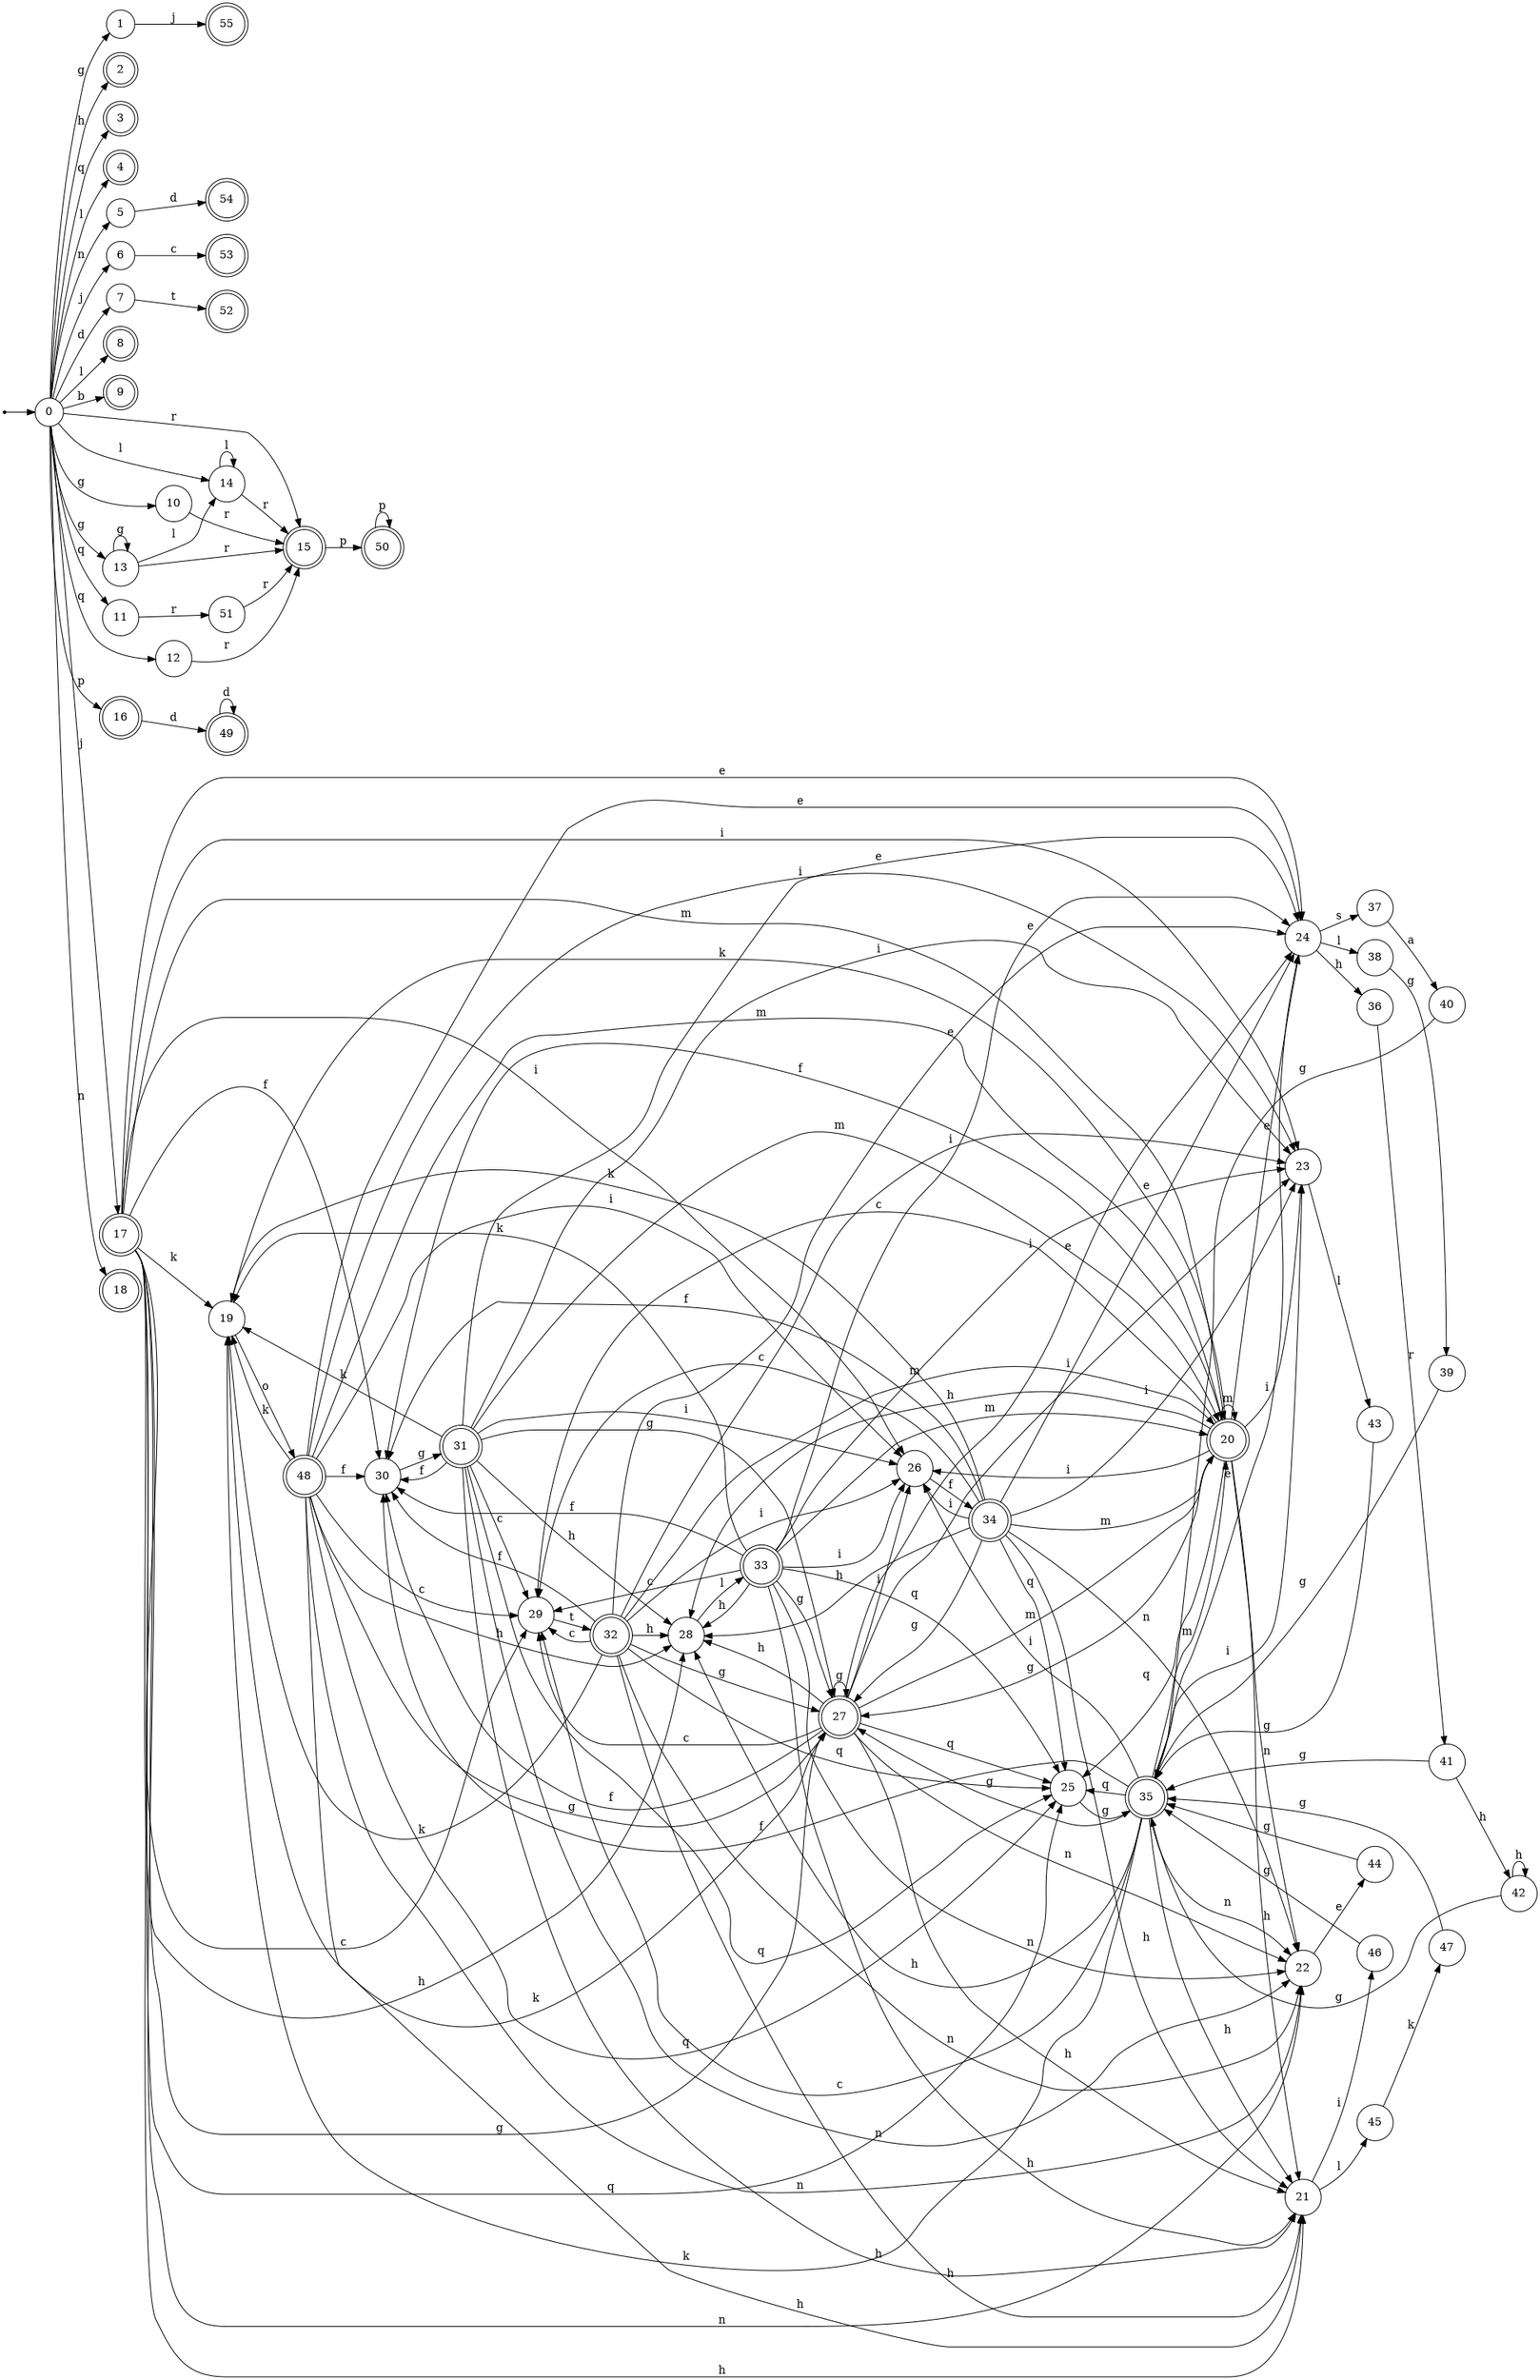 digraph finite_state_machine {
rankdir=LR;
size="20,20";
node [shape = point]; "dummy0"
node [shape = circle]; "0";
"dummy0" -> "0";
node [shape = circle]; "1";
node [shape = doublecircle]; "2";node [shape = doublecircle]; "3";node [shape = doublecircle]; "4";node [shape = circle]; "5";
node [shape = circle]; "6";
node [shape = circle]; "7";
node [shape = doublecircle]; "8";node [shape = doublecircle]; "9";node [shape = circle]; "10";
node [shape = circle]; "11";
node [shape = circle]; "12";
node [shape = circle]; "13";
node [shape = circle]; "14";
node [shape = doublecircle]; "15";node [shape = doublecircle]; "16";node [shape = doublecircle]; "17";node [shape = doublecircle]; "18";node [shape = circle]; "19";
node [shape = doublecircle]; "20";node [shape = circle]; "21";
node [shape = circle]; "22";
node [shape = circle]; "23";
node [shape = circle]; "24";
node [shape = circle]; "25";
node [shape = circle]; "26";
node [shape = doublecircle]; "27";node [shape = circle]; "28";
node [shape = circle]; "29";
node [shape = circle]; "30";
node [shape = doublecircle]; "31";node [shape = doublecircle]; "32";node [shape = doublecircle]; "33";node [shape = doublecircle]; "34";node [shape = doublecircle]; "35";node [shape = circle]; "36";
node [shape = circle]; "37";
node [shape = circle]; "38";
node [shape = circle]; "39";
node [shape = circle]; "40";
node [shape = circle]; "41";
node [shape = circle]; "42";
node [shape = circle]; "43";
node [shape = circle]; "44";
node [shape = circle]; "45";
node [shape = circle]; "46";
node [shape = circle]; "47";
node [shape = doublecircle]; "48";node [shape = doublecircle]; "49";node [shape = doublecircle]; "50";node [shape = circle]; "51";
node [shape = doublecircle]; "52";node [shape = doublecircle]; "53";node [shape = doublecircle]; "54";node [shape = doublecircle]; "55";"0" -> "1" [label = "g"];
 "0" -> "10" [label = "g"];
 "0" -> "13" [label = "g"];
 "0" -> "2" [label = "h"];
 "0" -> "11" [label = "q"];
 "0" -> "3" [label = "q"];
 "0" -> "12" [label = "q"];
 "0" -> "8" [label = "l"];
 "0" -> "4" [label = "l"];
 "0" -> "14" [label = "l"];
 "0" -> "18" [label = "n"];
 "0" -> "5" [label = "n"];
 "0" -> "17" [label = "j"];
 "0" -> "6" [label = "j"];
 "0" -> "7" [label = "d"];
 "0" -> "9" [label = "b"];
 "0" -> "15" [label = "r"];
 "0" -> "16" [label = "p"];
 "17" -> "19" [label = "k"];
 "17" -> "20" [label = "m"];
 "17" -> "28" [label = "h"];
 "17" -> "21" [label = "h"];
 "17" -> "22" [label = "n"];
 "17" -> "26" [label = "i"];
 "17" -> "23" [label = "i"];
 "17" -> "24" [label = "e"];
 "17" -> "25" [label = "q"];
 "17" -> "27" [label = "g"];
 "17" -> "29" [label = "c"];
 "17" -> "30" [label = "f"];
 "30" -> "31" [label = "g"];
 "31" -> "30" [label = "f"];
 "31" -> "19" [label = "k"];
 "31" -> "20" [label = "m"];
 "31" -> "28" [label = "h"];
 "31" -> "21" [label = "h"];
 "31" -> "22" [label = "n"];
 "31" -> "26" [label = "i"];
 "31" -> "23" [label = "i"];
 "31" -> "24" [label = "e"];
 "31" -> "25" [label = "q"];
 "31" -> "27" [label = "g"];
 "31" -> "29" [label = "c"];
 "29" -> "32" [label = "t"];
 "32" -> "29" [label = "c"];
 "32" -> "19" [label = "k"];
 "32" -> "20" [label = "m"];
 "32" -> "28" [label = "h"];
 "32" -> "21" [label = "h"];
 "32" -> "22" [label = "n"];
 "32" -> "26" [label = "i"];
 "32" -> "23" [label = "i"];
 "32" -> "24" [label = "e"];
 "32" -> "25" [label = "q"];
 "32" -> "27" [label = "g"];
 "32" -> "30" [label = "f"];
 "28" -> "33" [label = "l"];
 "33" -> "28" [label = "h"];
 "33" -> "21" [label = "h"];
 "33" -> "19" [label = "k"];
 "33" -> "20" [label = "m"];
 "33" -> "22" [label = "n"];
 "33" -> "26" [label = "i"];
 "33" -> "23" [label = "i"];
 "33" -> "24" [label = "e"];
 "33" -> "25" [label = "q"];
 "33" -> "27" [label = "g"];
 "33" -> "29" [label = "c"];
 "33" -> "30" [label = "f"];
 "27" -> "27" [label = "g"];
 "27" -> "19" [label = "k"];
 "27" -> "20" [label = "m"];
 "27" -> "28" [label = "h"];
 "27" -> "21" [label = "h"];
 "27" -> "22" [label = "n"];
 "27" -> "26" [label = "i"];
 "27" -> "23" [label = "i"];
 "27" -> "24" [label = "e"];
 "27" -> "25" [label = "q"];
 "27" -> "29" [label = "c"];
 "27" -> "30" [label = "f"];
 "26" -> "34" [label = "f"];
 "34" -> "26" [label = "i"];
 "34" -> "23" [label = "i"];
 "34" -> "19" [label = "k"];
 "34" -> "20" [label = "m"];
 "34" -> "28" [label = "h"];
 "34" -> "21" [label = "h"];
 "34" -> "22" [label = "n"];
 "34" -> "24" [label = "e"];
 "34" -> "25" [label = "q"];
 "34" -> "27" [label = "g"];
 "34" -> "29" [label = "c"];
 "34" -> "30" [label = "f"];
 "25" -> "35" [label = "g"];
 "35" -> "28" [label = "h"];
 "35" -> "21" [label = "h"];
 "35" -> "22" [label = "n"];
 "35" -> "26" [label = "i"];
 "35" -> "23" [label = "i"];
 "35" -> "24" [label = "e"];
 "35" -> "25" [label = "q"];
 "35" -> "19" [label = "k"];
 "35" -> "20" [label = "m"];
 "35" -> "27" [label = "g"];
 "35" -> "29" [label = "c"];
 "35" -> "30" [label = "f"];
 "24" -> "36" [label = "h"];
 "24" -> "37" [label = "s"];
 "24" -> "38" [label = "l"];
 "38" -> "39" [label = "g"];
 "39" -> "35" [label = "g"];
 "37" -> "40" [label = "a"];
 "40" -> "35" [label = "g"];
 "36" -> "41" [label = "r"];
 "41" -> "42" [label = "h"];
 "41" -> "35" [label = "g"];
 "42" -> "42" [label = "h"];
 "42" -> "35" [label = "g"];
 "23" -> "43" [label = "l"];
 "43" -> "35" [label = "g"];
 "22" -> "44" [label = "e"];
 "44" -> "35" [label = "g"];
 "21" -> "45" [label = "l"];
 "21" -> "46" [label = "i"];
 "46" -> "35" [label = "g"];
 "45" -> "47" [label = "k"];
 "47" -> "35" [label = "g"];
 "20" -> "20" [label = "m"];
 "20" -> "19" [label = "k"];
 "20" -> "28" [label = "h"];
 "20" -> "21" [label = "h"];
 "20" -> "22" [label = "n"];
 "20" -> "26" [label = "i"];
 "20" -> "23" [label = "i"];
 "20" -> "24" [label = "e"];
 "20" -> "25" [label = "q"];
 "20" -> "27" [label = "g"];
 "20" -> "29" [label = "c"];
 "20" -> "30" [label = "f"];
 "19" -> "48" [label = "o"];
 "48" -> "19" [label = "k"];
 "48" -> "20" [label = "m"];
 "48" -> "28" [label = "h"];
 "48" -> "21" [label = "h"];
 "48" -> "22" [label = "n"];
 "48" -> "26" [label = "i"];
 "48" -> "23" [label = "i"];
 "48" -> "24" [label = "e"];
 "48" -> "25" [label = "q"];
 "48" -> "27" [label = "g"];
 "48" -> "29" [label = "c"];
 "48" -> "30" [label = "f"];
 "16" -> "49" [label = "d"];
 "49" -> "49" [label = "d"];
 "15" -> "50" [label = "p"];
 "50" -> "50" [label = "p"];
 "14" -> "14" [label = "l"];
 "14" -> "15" [label = "r"];
 "13" -> "13" [label = "g"];
 "13" -> "14" [label = "l"];
 "13" -> "15" [label = "r"];
 "12" -> "15" [label = "r"];
 "11" -> "51" [label = "r"];
 "51" -> "15" [label = "r"];
 "10" -> "15" [label = "r"];
 "7" -> "52" [label = "t"];
 "6" -> "53" [label = "c"];
 "5" -> "54" [label = "d"];
 "1" -> "55" [label = "j"];
 }
